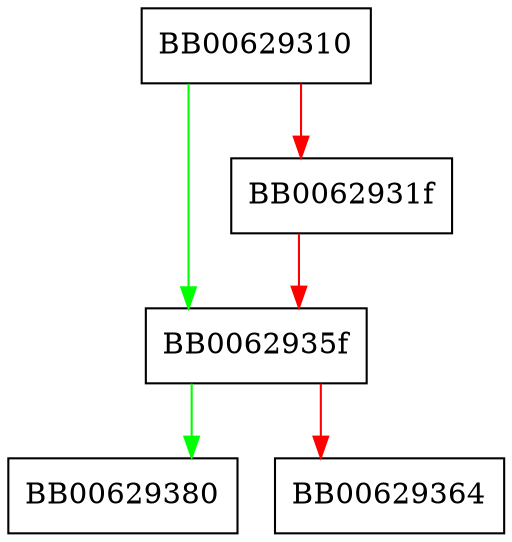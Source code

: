 digraph alg_cleanup {
  node [shape="box"];
  graph [splines=ortho];
  BB00629310 -> BB0062935f [color="green"];
  BB00629310 -> BB0062931f [color="red"];
  BB0062931f -> BB0062935f [color="red"];
  BB0062935f -> BB00629380 [color="green"];
  BB0062935f -> BB00629364 [color="red"];
}